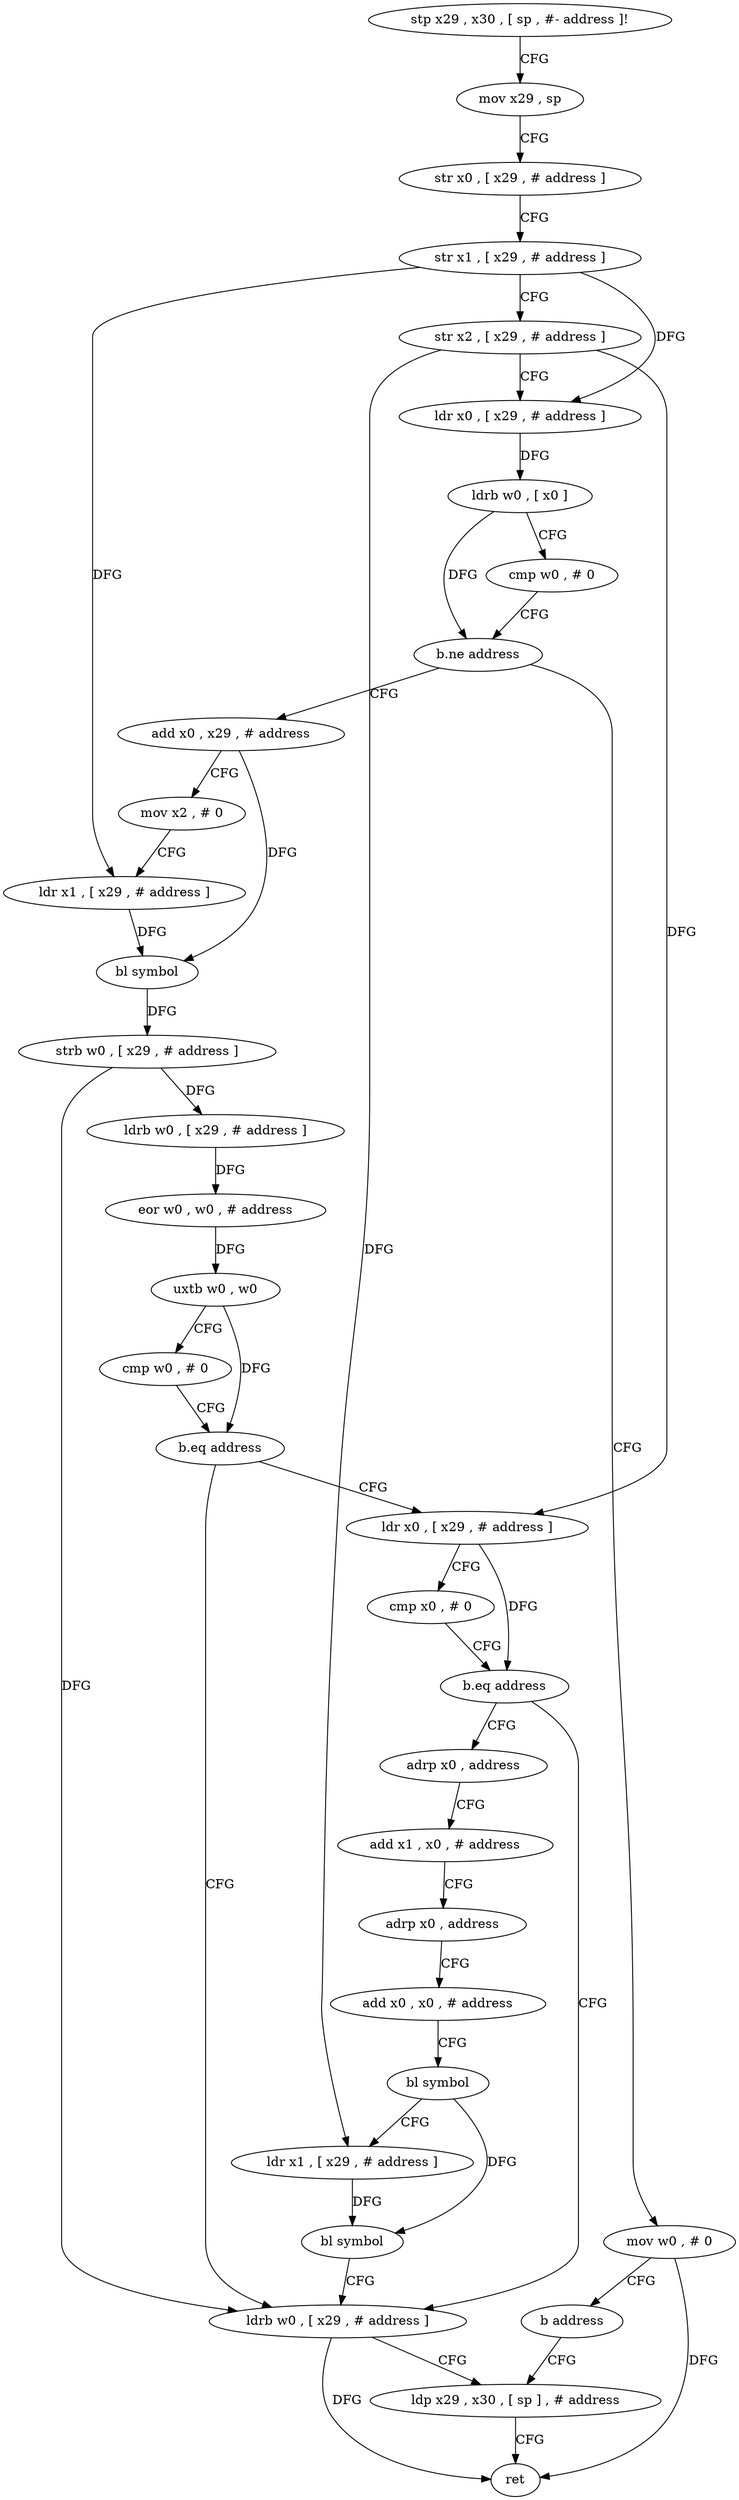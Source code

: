 digraph "func" {
"176560" [label = "stp x29 , x30 , [ sp , #- address ]!" ]
"176564" [label = "mov x29 , sp" ]
"176568" [label = "str x0 , [ x29 , # address ]" ]
"176572" [label = "str x1 , [ x29 , # address ]" ]
"176576" [label = "str x2 , [ x29 , # address ]" ]
"176580" [label = "ldr x0 , [ x29 , # address ]" ]
"176584" [label = "ldrb w0 , [ x0 ]" ]
"176588" [label = "cmp w0 , # 0" ]
"176592" [label = "b.ne address" ]
"176604" [label = "add x0 , x29 , # address" ]
"176596" [label = "mov w0 , # 0" ]
"176608" [label = "mov x2 , # 0" ]
"176612" [label = "ldr x1 , [ x29 , # address ]" ]
"176616" [label = "bl symbol" ]
"176620" [label = "strb w0 , [ x29 , # address ]" ]
"176624" [label = "ldrb w0 , [ x29 , # address ]" ]
"176628" [label = "eor w0 , w0 , # address" ]
"176632" [label = "uxtb w0 , w0" ]
"176636" [label = "cmp w0 , # 0" ]
"176640" [label = "b.eq address" ]
"176684" [label = "ldrb w0 , [ x29 , # address ]" ]
"176644" [label = "ldr x0 , [ x29 , # address ]" ]
"176600" [label = "b address" ]
"176688" [label = "ldp x29 , x30 , [ sp ] , # address" ]
"176648" [label = "cmp x0 , # 0" ]
"176652" [label = "b.eq address" ]
"176656" [label = "adrp x0 , address" ]
"176692" [label = "ret" ]
"176660" [label = "add x1 , x0 , # address" ]
"176664" [label = "adrp x0 , address" ]
"176668" [label = "add x0 , x0 , # address" ]
"176672" [label = "bl symbol" ]
"176676" [label = "ldr x1 , [ x29 , # address ]" ]
"176680" [label = "bl symbol" ]
"176560" -> "176564" [ label = "CFG" ]
"176564" -> "176568" [ label = "CFG" ]
"176568" -> "176572" [ label = "CFG" ]
"176572" -> "176576" [ label = "CFG" ]
"176572" -> "176580" [ label = "DFG" ]
"176572" -> "176612" [ label = "DFG" ]
"176576" -> "176580" [ label = "CFG" ]
"176576" -> "176644" [ label = "DFG" ]
"176576" -> "176676" [ label = "DFG" ]
"176580" -> "176584" [ label = "DFG" ]
"176584" -> "176588" [ label = "CFG" ]
"176584" -> "176592" [ label = "DFG" ]
"176588" -> "176592" [ label = "CFG" ]
"176592" -> "176604" [ label = "CFG" ]
"176592" -> "176596" [ label = "CFG" ]
"176604" -> "176608" [ label = "CFG" ]
"176604" -> "176616" [ label = "DFG" ]
"176596" -> "176600" [ label = "CFG" ]
"176596" -> "176692" [ label = "DFG" ]
"176608" -> "176612" [ label = "CFG" ]
"176612" -> "176616" [ label = "DFG" ]
"176616" -> "176620" [ label = "DFG" ]
"176620" -> "176624" [ label = "DFG" ]
"176620" -> "176684" [ label = "DFG" ]
"176624" -> "176628" [ label = "DFG" ]
"176628" -> "176632" [ label = "DFG" ]
"176632" -> "176636" [ label = "CFG" ]
"176632" -> "176640" [ label = "DFG" ]
"176636" -> "176640" [ label = "CFG" ]
"176640" -> "176684" [ label = "CFG" ]
"176640" -> "176644" [ label = "CFG" ]
"176684" -> "176688" [ label = "CFG" ]
"176684" -> "176692" [ label = "DFG" ]
"176644" -> "176648" [ label = "CFG" ]
"176644" -> "176652" [ label = "DFG" ]
"176600" -> "176688" [ label = "CFG" ]
"176688" -> "176692" [ label = "CFG" ]
"176648" -> "176652" [ label = "CFG" ]
"176652" -> "176684" [ label = "CFG" ]
"176652" -> "176656" [ label = "CFG" ]
"176656" -> "176660" [ label = "CFG" ]
"176660" -> "176664" [ label = "CFG" ]
"176664" -> "176668" [ label = "CFG" ]
"176668" -> "176672" [ label = "CFG" ]
"176672" -> "176676" [ label = "CFG" ]
"176672" -> "176680" [ label = "DFG" ]
"176676" -> "176680" [ label = "DFG" ]
"176680" -> "176684" [ label = "CFG" ]
}
